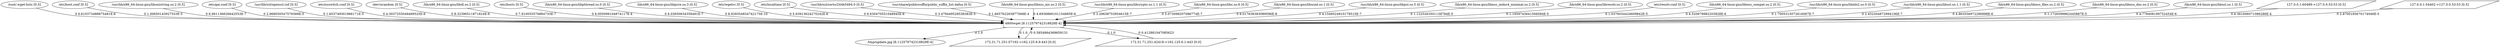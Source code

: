 digraph G {
  152 [ label="/tmp/update.jpg [8.112579742318828E-4]" shape="ellipse" ];
  143 [ label="4800wget [8.112579742318828E-4]" shape="box" ];
  153 [ label="/root/.wget-hsts [0.5]" shape="ellipse" ];
  157 [ label="/etc/host.conf [0.5]" shape="ellipse" ];
  149 [ label="/usr/lib/x86_64-linux-gnu/libunistring.so.2 [0.5]" shape="ellipse" ];
  57 [ label="/etc/gai.conf [0.5]" shape="ellipse" ];
  55 [ label="/usr/lib/ssl/openssl.cnf [0.5]" shape="ellipse" ];
  58 [ label="/etc/nsswitch.conf [0.5]" shape="ellipse" ];
  56 [ label="/dev/urandom [0.5]" shape="ellipse" ];
  42 [ label="/lib/x86_64-linux-gnu/libdl.so.2 [0.5]" shape="ellipse" ];
  159 [ label="/etc/hosts [0.5]" shape="ellipse" ];
  48 [ label="/lib/x86_64-linux-gnu/libpthread.so.0 [0.5]" shape="ellipse" ];
  43 [ label="/lib/x86_64-linux-gnu/libpcre.so.3 [0.5]" shape="ellipse" ];
  151 [ label="/etc/wgetrc [0.5]" shape="ellipse" ];
  102 [ label="/etc/localtime [0.5]" shape="ellipse" ];
  168 [ label="/usr/lib/ssl/certs/244b5494.0 [0.5]" shape="ellipse" ];
  169 [ label="/usr/share/publicsuffix/public_suffix_list.dafsa [0.5]" shape="ellipse" ];
  60 [ label="/lib/x86_64-linux-gnu/libnss_nis.so.2 [0.5]" shape="ellipse" ];
  147 [ label="/usr/lib/x86_64-linux-gnu/libcrypto.so.1.1 [0.5]" shape="ellipse" ];
  39 [ label="/lib/x86_64-linux-gnu/libc.so.6 [0.5]" shape="ellipse" ];
  144 [ label="/lib/x86_64-linux-gnu/libuuid.so.1 [0.5]" shape="ellipse" ];
  148 [ label="/usr/lib/x86_64-linux-gnu/libpsl.so.5 [0.5]" shape="ellipse" ];
  160 [ label="/lib/x86_64-linux-gnu/libnss_mdns4_minimal.so.2 [0.5]" shape="ellipse" ];
  52 [ label="/lib/x86_64-linux-gnu/libresolv.so.2 [0.5]" shape="ellipse" ];
  158 [ label="/etc/resolv.conf [0.5]" shape="ellipse" ];
  59 [ label="/lib/x86_64-linux-gnu/libnss_compat.so.2 [0.5]" shape="ellipse" ];
  145 [ label="/usr/lib/x86_64-linux-gnu/libidn2.so.0 [0.5]" shape="ellipse" ];
  146 [ label="/usr/lib/x86_64-linux-gnu/libssl.so.1.1 [0.5]" shape="ellipse" ];
  61 [ label="/lib/x86_64-linux-gnu/libnss_files.so.2 [0.5]" shape="ellipse" ];
  161 [ label="/lib/x86_64-linux-gnu/libnss_dns.so.2 [0.5]" shape="ellipse" ];
  40 [ label="/lib/x86_64-linux-gnu/libnsl.so.1 [0.5]" shape="ellipse" ];
  173 [ label="172.31.71.251:57192->162.125.6.6:443 [0.0]" shape="parallelogram" ];
  167 [ label="172.31.71.251:42418->162.125.6.1:443 [0.0]" shape="parallelogram" ];
  171 [ label="127.0.0.1:60489->127.0.0.53:53 [0.5]" shape="parallelogram" ];
  165 [ label="127.0.0.1:54402->127.0.0.53:53 [0.5]" shape="parallelogram" ];
  143 -> 152 [ label="0 1.0" ];
  157 -> 143 [ label="0 1.00650143927553E-5" ];
  149 -> 143 [ label="0 6.961136626642553E-7" ];
  55 -> 143 [ label="0 1.653749301966171E-5" ];
  57 -> 143 [ label="0 2.968050547576589E-5" ];
  58 -> 143 [ label="0 4.3037255049469525E-6" ];
  56 -> 143 [ label="0 8.32396511871824E-6" ];
  42 -> 143 [ label="0 7.810055576884733E-7" ];
  48 -> 143 [ label="0 6.03650634358491E-7" ];
  43 -> 143 [ label="0 8.928354834742175E-10" ];
  151 -> 143 [ label="0 5.63913624275242E-6" ];
  168 -> 143 [ label="0 3.479449528538383E-5" ];
  169 -> 143 [ label="0 1.665762263877568E-4" ];
  60 -> 143 [ label="0 4.6936866101154895E-6" ];
  147 -> 143 [ label="0 3.29638753954615E-7" ];
  102 -> 143 [ label="0 6.630470551048945E-6" ];
  39 -> 143 [ label="0 5.073098207086774E-7" ];
  159 -> 143 [ label="0 6.005099104874117E-4" ];
  144 -> 143 [ label="0 9.017638383089596E-8" ];
  148 -> 143 [ label="0 4.1549524910178515E-7" ];
  160 -> 143 [ label="0 1.1225263501138784E-5" ];
  52 -> 143 [ label="0 1.1959743641506094E-5" ];
  153 -> 143 [ label="0 6.610373488875481E-6" ];
  59 -> 143 [ label="0 4.520979982203828E-6" ];
  145 -> 143 [ label="0 1.7005315072616067E-7" ];
  146 -> 143 [ label="0 2.452304872994106E-7" ];
  61 -> 143 [ label="0 4.863556972296998E-6" ];
  161 -> 143 [ label="0 1.1726599862445887E-5" ];
  40 -> 143 [ label="0 4.778408199752454E-6" ];
  158 -> 143 [ label="0 1.0376034424609842E-5" ];
  167 -> 143 [ label="0 0.412881047085623" ];
  171 -> 143 [ label="0 6.361606071086286E-4" ];
  165 -> 143 [ label="0 2.8700185670174046E-5" ];
  173 -> 143 [ label="0 0.5854964369659131" ];
  143 -> 173 [ label="0 1.0" ];
  143 -> 167 [ label="0 1.0" ];
}
